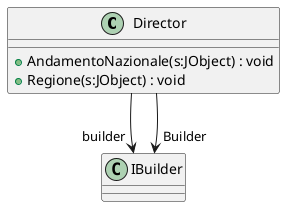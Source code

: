 @startuml
class Director {
    + AndamentoNazionale(s:JObject) : void
    + Regione(s:JObject) : void
}
Director --> "builder" IBuilder
Director --> "Builder" IBuilder
@enduml
